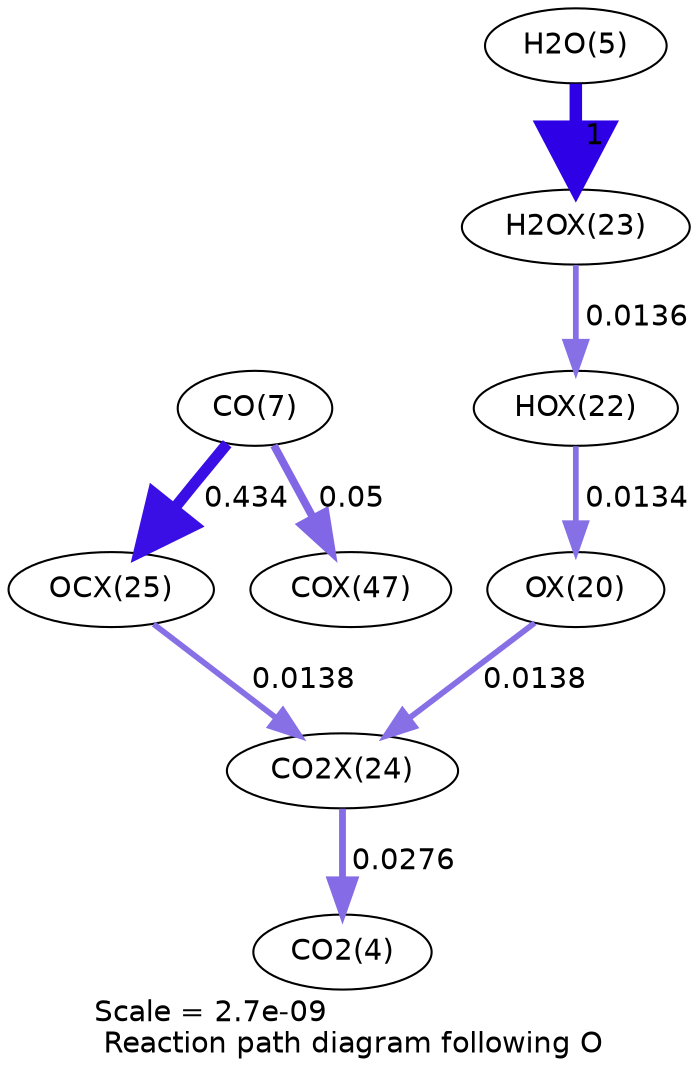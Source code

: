 digraph reaction_paths {
center=1;
s60 -> s58[fontname="Helvetica", penwidth=2.74, arrowsize=1.37, color="0.7, 0.513, 0.9"
, label=" 0.0134"];
s58 -> s62[fontname="Helvetica", penwidth=2.77, arrowsize=1.38, color="0.7, 0.514, 0.9"
, label=" 0.0138"];
s61 -> s60[fontname="Helvetica", penwidth=2.76, arrowsize=1.38, color="0.7, 0.514, 0.9"
, label=" 0.0136"];
s7 -> s61[fontname="Helvetica", penwidth=6, arrowsize=3, color="0.7, 1.5, 0.9"
, label=" 1"];
s9 -> s63[fontname="Helvetica", penwidth=5.37, arrowsize=2.68, color="0.7, 0.934, 0.9"
, label=" 0.434"];
s9 -> s69[fontname="Helvetica", penwidth=3.74, arrowsize=1.87, color="0.7, 0.55, 0.9"
, label=" 0.05"];
s63 -> s62[fontname="Helvetica", penwidth=2.77, arrowsize=1.38, color="0.7, 0.514, 0.9"
, label=" 0.0138"];
s62 -> s6[fontname="Helvetica", penwidth=3.29, arrowsize=1.65, color="0.7, 0.528, 0.9"
, label=" 0.0276"];
s6 [ fontname="Helvetica", label="CO2(4)"];
s7 [ fontname="Helvetica", label="H2O(5)"];
s9 [ fontname="Helvetica", label="CO(7)"];
s58 [ fontname="Helvetica", label="OX(20)"];
s60 [ fontname="Helvetica", label="HOX(22)"];
s61 [ fontname="Helvetica", label="H2OX(23)"];
s62 [ fontname="Helvetica", label="CO2X(24)"];
s63 [ fontname="Helvetica", label="OCX(25)"];
s69 [ fontname="Helvetica", label="COX(47)"];
 label = "Scale = 2.7e-09\l Reaction path diagram following O";
 fontname = "Helvetica";
}
